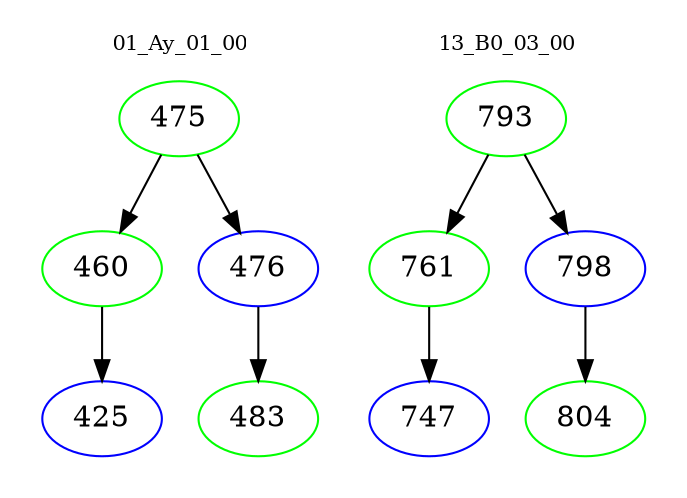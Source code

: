 digraph{
subgraph cluster_0 {
color = white
label = "01_Ay_01_00";
fontsize=10;
T0_475 [label="475", color="green"]
T0_475 -> T0_460 [color="black"]
T0_460 [label="460", color="green"]
T0_460 -> T0_425 [color="black"]
T0_425 [label="425", color="blue"]
T0_475 -> T0_476 [color="black"]
T0_476 [label="476", color="blue"]
T0_476 -> T0_483 [color="black"]
T0_483 [label="483", color="green"]
}
subgraph cluster_1 {
color = white
label = "13_B0_03_00";
fontsize=10;
T1_793 [label="793", color="green"]
T1_793 -> T1_761 [color="black"]
T1_761 [label="761", color="green"]
T1_761 -> T1_747 [color="black"]
T1_747 [label="747", color="blue"]
T1_793 -> T1_798 [color="black"]
T1_798 [label="798", color="blue"]
T1_798 -> T1_804 [color="black"]
T1_804 [label="804", color="green"]
}
}
